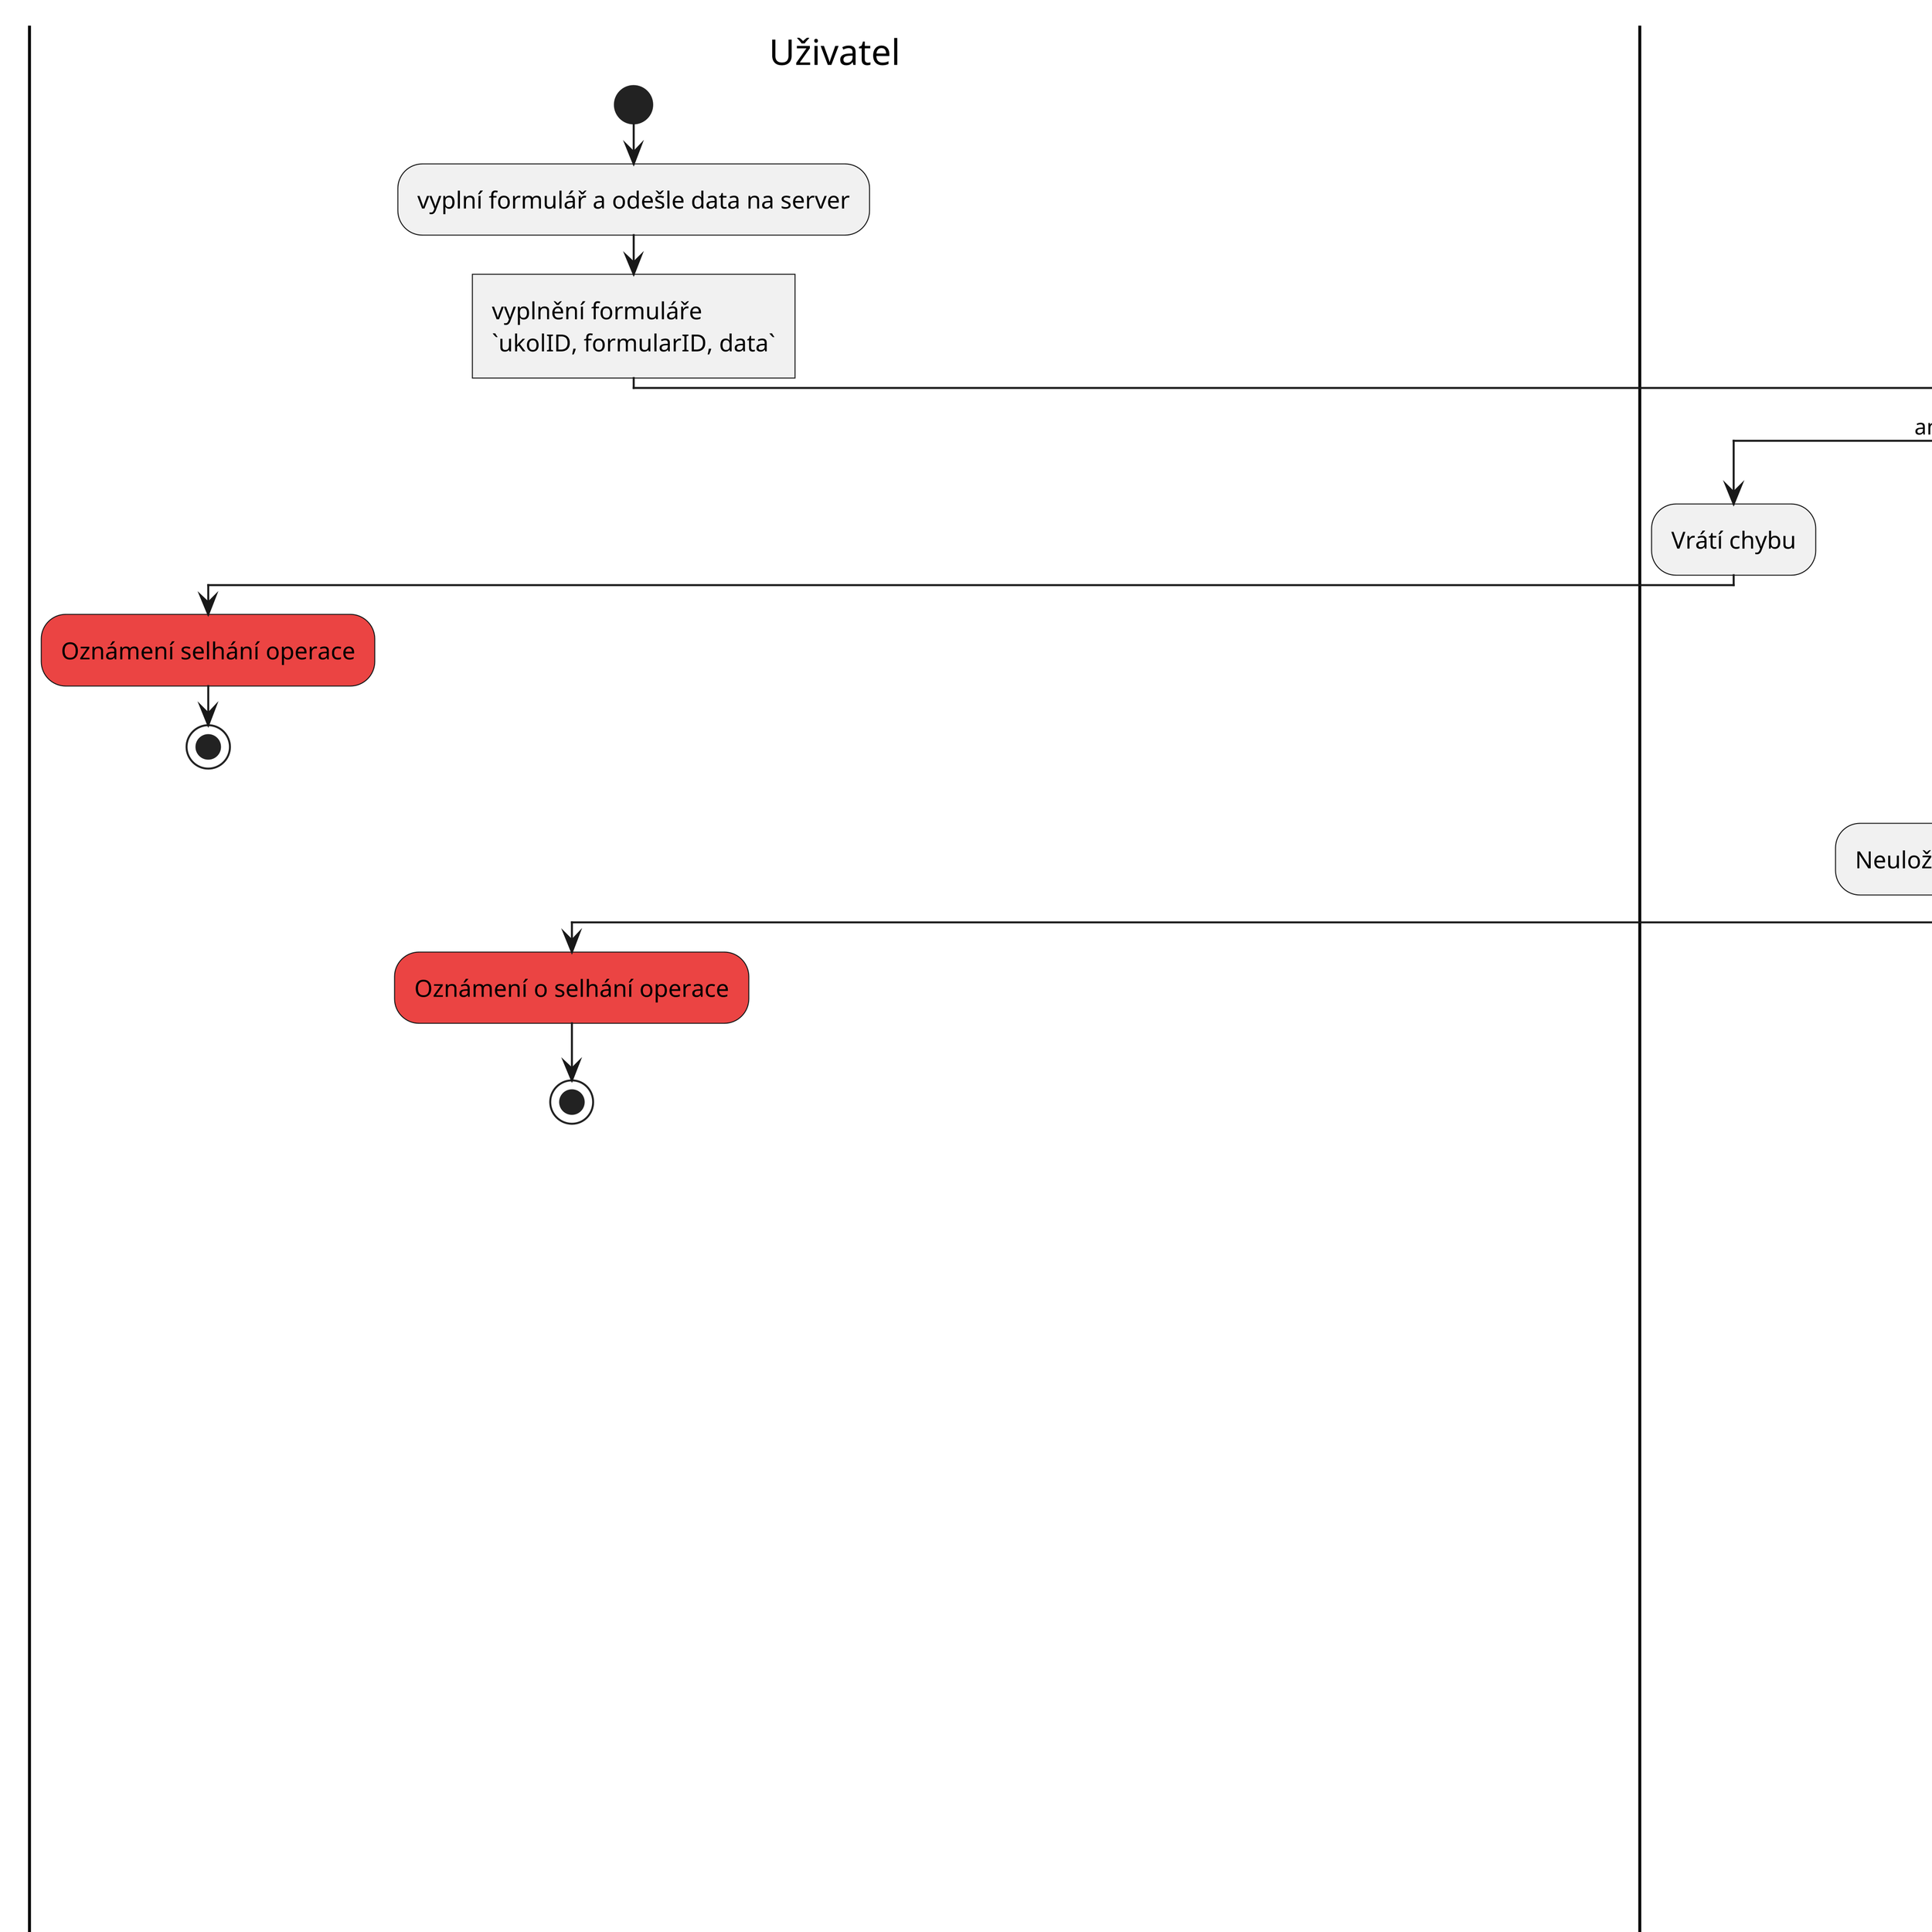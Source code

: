 @startuml
skinparam dpi 400

|Uživatel|
|Správa formulářů|
|Správa úkolů|


|Uživatel|
start
:vyplní formulář a odešle data na server;
:vyplnění formuláře
`ukolID, formularID, data`]
|Správa formulářů|
if (Identifikátor úkolu není unikátní) then (ano)
    :Vrátí chybu;
    |Uživatel|
    #eb4443:Oznámení selhání operace;
    stop
else (ne)
    |Správa formulářů|
    :Webhook před uložením dat;
    :`ukolID, formularID`]
    |Správa úkolů|
    if (Existuje úkol s předaným ID, který je nesplněný\na je to úkol pro formulář, který byl právě vyplněn?) then (ne)
        |Správa formulářů|
        :Neuloží vyplnění dotazníku a vrátí chybu;
        |Uživatel|
        #eb4443:Oznámení o selhání operace;
        stop
    else (ano)
        |Správa úkolů|
        :Uvede úkol do stavu "skoro hotový";
        note left
            Toto zajistí, že jakékoliv další požadavky na uložení
            vyplnění dotazníku pro tento úkol selžou.
        end note
        |Správa formulářů|
        :Uložení vyplnění dotazníku;
        :Webhook po uložení dat;
        :`ukolID, vyplneniID`]
        |Správa úkolů|
        :Vyžádá si vyplnění dotazníku;
        :`vyplneniID`]
        |Správa formulářů|
        :Vrátí vyplnění dotazníku;
        :`vyplneniID, formularID, ukolID`]
        |Správa úkolů|
        if (Zkontroluje, že vyplnění bylo vytvořeno v rámci splnění\núkolu s předaným ID a týká se správného formuláře) then (ne)
            |Správa formulářů|
            :Přepošle informaci o selhání;
            |Uživatel|
            #eb4443:Oznámení o selhání operace;
            stop
        else (ano)
            |Správa úkolů|
            :Uloží ID vyplnění dotazníku do úkolu\na uvede jej do stavu "hotový";
            :Potvrzení splnění úkolu;
            |Správa formulářů|
            :Potvrzení vykonání operace;
            |Uživatel|
            #a6f76d:Oznámení o úspěchu operace;
            stop
        endif
    endif
endif
@enduml
